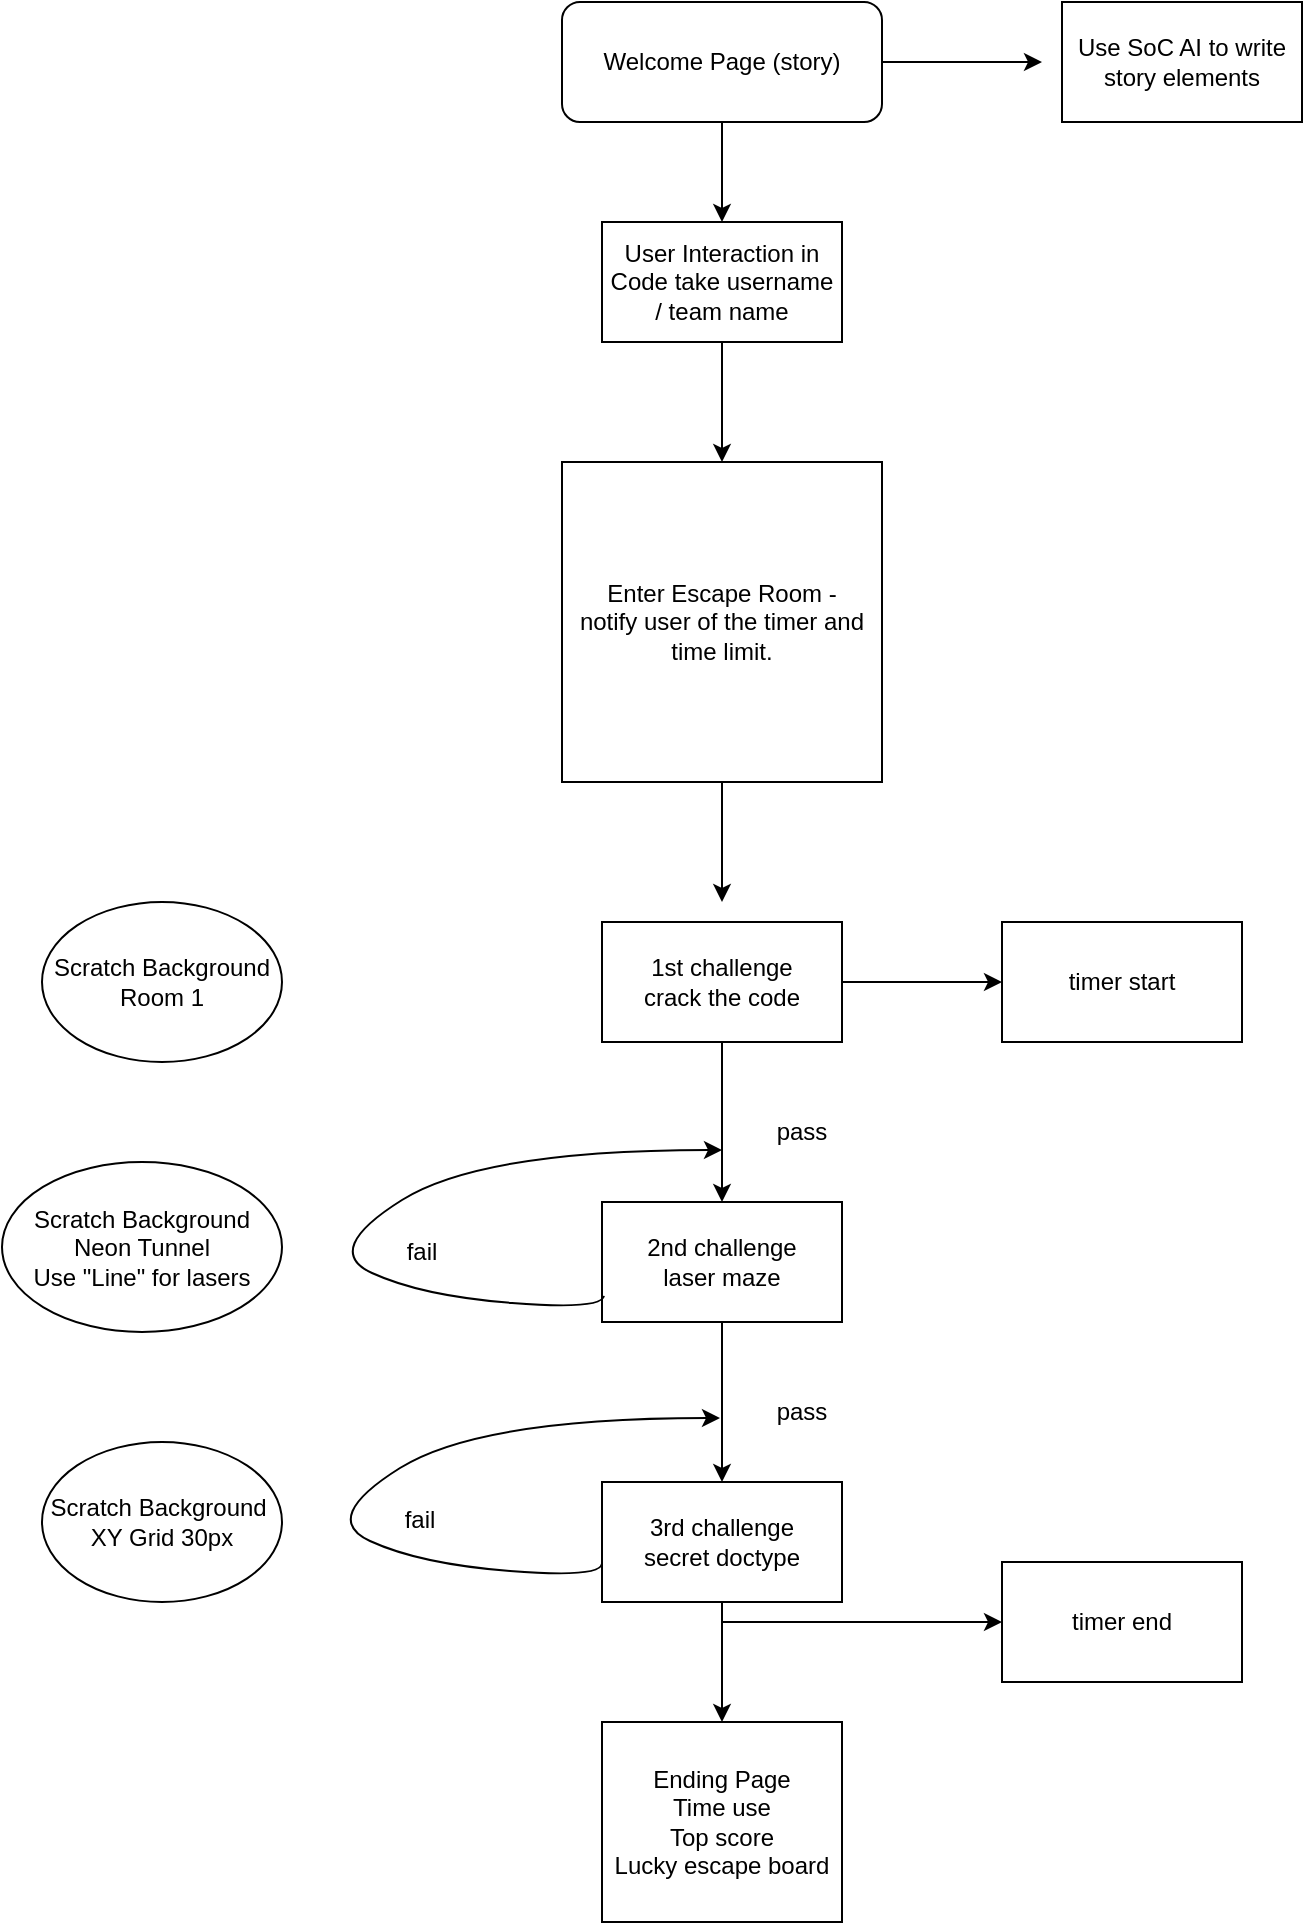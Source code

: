 <mxfile>
    <diagram id="Rp4Rxmx_MzUc687R3mNf" name="Page-1">
        <mxGraphModel dx="892" dy="898" grid="1" gridSize="10" guides="1" tooltips="1" connect="1" arrows="1" fold="1" page="1" pageScale="1" pageWidth="1654" pageHeight="2336" math="0" shadow="0">
            <root>
                <mxCell id="0"/>
                <mxCell id="1" parent="0"/>
                <mxCell id="KUqlONn5a7NhM2SFhhXj-9" style="edgeStyle=none;html=1;" edge="1" parent="1" source="KUqlONn5a7NhM2SFhhXj-3">
                    <mxGeometry relative="1" as="geometry">
                        <mxPoint x="760" y="510" as="targetPoint"/>
                    </mxGeometry>
                </mxCell>
                <mxCell id="KUqlONn5a7NhM2SFhhXj-3" value="Enter Escape Room -&lt;br&gt;notify user of the timer and time limit." style="whiteSpace=wrap;html=1;aspect=fixed;" vertex="1" parent="1">
                    <mxGeometry x="680" y="290" width="160" height="160" as="geometry"/>
                </mxCell>
                <mxCell id="vvOdUtiZGzjjeDkIPJiL-4" style="edgeStyle=none;html=1;exitX=0.5;exitY=1;exitDx=0;exitDy=0;entryX=0.5;entryY=0;entryDx=0;entryDy=0;" edge="1" parent="1" source="vvOdUtiZGzjjeDkIPJiL-2" target="KUqlONn5a7NhM2SFhhXj-4">
                    <mxGeometry relative="1" as="geometry"/>
                </mxCell>
                <mxCell id="KUqlONn5a7NhM2SFhhXj-6" style="edgeStyle=none;html=1;" edge="1" parent="1" source="vvOdUtiZGzjjeDkIPJiL-2">
                    <mxGeometry relative="1" as="geometry">
                        <mxPoint x="920" y="90" as="targetPoint"/>
                    </mxGeometry>
                </mxCell>
                <mxCell id="vvOdUtiZGzjjeDkIPJiL-2" value="Welcome Page (story)" style="rounded=1;whiteSpace=wrap;html=1;" vertex="1" parent="1">
                    <mxGeometry x="680" y="60" width="160" height="60" as="geometry"/>
                </mxCell>
                <mxCell id="vvOdUtiZGzjjeDkIPJiL-5" style="edgeStyle=none;html=1;exitX=0.5;exitY=1;exitDx=0;exitDy=0;entryX=0.5;entryY=0;entryDx=0;entryDy=0;" edge="1" parent="1" source="KUqlONn5a7NhM2SFhhXj-4" target="KUqlONn5a7NhM2SFhhXj-3">
                    <mxGeometry relative="1" as="geometry"/>
                </mxCell>
                <mxCell id="KUqlONn5a7NhM2SFhhXj-4" value="User Interaction in Code take username / team name" style="rounded=0;whiteSpace=wrap;html=1;" vertex="1" parent="1">
                    <mxGeometry x="700" y="170" width="120" height="60" as="geometry"/>
                </mxCell>
                <mxCell id="KUqlONn5a7NhM2SFhhXj-5" value="Use SoC AI to write story elements" style="rounded=0;whiteSpace=wrap;html=1;" vertex="1" parent="1">
                    <mxGeometry x="930" y="60" width="120" height="60" as="geometry"/>
                </mxCell>
                <mxCell id="vvOdUtiZGzjjeDkIPJiL-6" value="2nd challenge&lt;br&gt;laser maze" style="rounded=0;whiteSpace=wrap;html=1;" vertex="1" parent="1">
                    <mxGeometry x="700" y="660" width="120" height="60" as="geometry"/>
                </mxCell>
                <mxCell id="vvOdUtiZGzjjeDkIPJiL-13" style="edgeStyle=none;html=1;exitX=0.5;exitY=1;exitDx=0;exitDy=0;entryX=0.5;entryY=0;entryDx=0;entryDy=0;" edge="1" parent="1" source="vvOdUtiZGzjjeDkIPJiL-7" target="vvOdUtiZGzjjeDkIPJiL-6">
                    <mxGeometry relative="1" as="geometry"/>
                </mxCell>
                <mxCell id="vvOdUtiZGzjjeDkIPJiL-32" style="edgeStyle=none;html=1;exitX=1;exitY=0.5;exitDx=0;exitDy=0;entryX=0;entryY=0.5;entryDx=0;entryDy=0;" edge="1" parent="1" source="vvOdUtiZGzjjeDkIPJiL-7" target="vvOdUtiZGzjjeDkIPJiL-31">
                    <mxGeometry relative="1" as="geometry"/>
                </mxCell>
                <mxCell id="vvOdUtiZGzjjeDkIPJiL-7" value="1st challenge&lt;br&gt;crack the code" style="rounded=0;whiteSpace=wrap;html=1;" vertex="1" parent="1">
                    <mxGeometry x="700" y="520" width="120" height="60" as="geometry"/>
                </mxCell>
                <mxCell id="vvOdUtiZGzjjeDkIPJiL-34" style="edgeStyle=none;html=1;exitX=0.5;exitY=1;exitDx=0;exitDy=0;entryX=0.5;entryY=0;entryDx=0;entryDy=0;" edge="1" parent="1" source="vvOdUtiZGzjjeDkIPJiL-8" target="vvOdUtiZGzjjeDkIPJiL-21">
                    <mxGeometry relative="1" as="geometry"/>
                </mxCell>
                <mxCell id="vvOdUtiZGzjjeDkIPJiL-8" value="3rd challenge&lt;br&gt;secret doctype" style="rounded=0;whiteSpace=wrap;html=1;" vertex="1" parent="1">
                    <mxGeometry x="700" y="800" width="120" height="60" as="geometry"/>
                </mxCell>
                <mxCell id="vvOdUtiZGzjjeDkIPJiL-14" value="pass" style="text;html=1;strokeColor=none;fillColor=none;align=center;verticalAlign=middle;whiteSpace=wrap;rounded=0;" vertex="1" parent="1">
                    <mxGeometry x="770" y="610" width="60" height="30" as="geometry"/>
                </mxCell>
                <mxCell id="vvOdUtiZGzjjeDkIPJiL-15" style="edgeStyle=none;html=1;exitX=0.5;exitY=1;exitDx=0;exitDy=0;entryX=0.5;entryY=0;entryDx=0;entryDy=0;" edge="1" parent="1">
                    <mxGeometry relative="1" as="geometry">
                        <mxPoint x="760" y="720" as="sourcePoint"/>
                        <mxPoint x="760" y="800" as="targetPoint"/>
                    </mxGeometry>
                </mxCell>
                <mxCell id="vvOdUtiZGzjjeDkIPJiL-16" value="pass" style="text;html=1;strokeColor=none;fillColor=none;align=center;verticalAlign=middle;whiteSpace=wrap;rounded=0;" vertex="1" parent="1">
                    <mxGeometry x="770" y="750" width="60" height="30" as="geometry"/>
                </mxCell>
                <mxCell id="vvOdUtiZGzjjeDkIPJiL-27" value="" style="curved=1;endArrow=classic;html=1;exitX=0.008;exitY=0.883;exitDx=0;exitDy=0;exitPerimeter=0;" edge="1" parent="1">
                    <mxGeometry width="50" height="50" relative="1" as="geometry">
                        <mxPoint x="700.96" y="706.98" as="sourcePoint"/>
                        <mxPoint x="760" y="634" as="targetPoint"/>
                        <Array as="points">
                            <mxPoint x="700" y="714"/>
                            <mxPoint x="610" y="707"/>
                            <mxPoint x="560" y="684"/>
                            <mxPoint x="640" y="634"/>
                        </Array>
                    </mxGeometry>
                </mxCell>
                <mxCell id="vvOdUtiZGzjjeDkIPJiL-28" value="fail" style="text;html=1;strokeColor=none;fillColor=none;align=center;verticalAlign=middle;whiteSpace=wrap;rounded=0;" vertex="1" parent="1">
                    <mxGeometry x="580" y="670" width="60" height="30" as="geometry"/>
                </mxCell>
                <mxCell id="vvOdUtiZGzjjeDkIPJiL-30" value="fail" style="text;html=1;strokeColor=none;fillColor=none;align=center;verticalAlign=middle;whiteSpace=wrap;rounded=0;" vertex="1" parent="1">
                    <mxGeometry x="579" y="804" width="60" height="30" as="geometry"/>
                </mxCell>
                <mxCell id="vvOdUtiZGzjjeDkIPJiL-29" value="" style="curved=1;endArrow=classic;html=1;exitX=0.008;exitY=0.883;exitDx=0;exitDy=0;exitPerimeter=0;" edge="1" parent="1">
                    <mxGeometry width="50" height="50" relative="1" as="geometry">
                        <mxPoint x="699.96" y="840.98" as="sourcePoint"/>
                        <mxPoint x="759" y="768" as="targetPoint"/>
                        <Array as="points">
                            <mxPoint x="699" y="848"/>
                            <mxPoint x="609" y="841"/>
                            <mxPoint x="559" y="818"/>
                            <mxPoint x="639" y="768"/>
                        </Array>
                    </mxGeometry>
                </mxCell>
                <mxCell id="vvOdUtiZGzjjeDkIPJiL-21" value="Ending Page&lt;br&gt;Time use&lt;br&gt;Top score&lt;br&gt;Lucky escape board" style="rounded=0;whiteSpace=wrap;html=1;" vertex="1" parent="1">
                    <mxGeometry x="700" y="920" width="120" height="100" as="geometry"/>
                </mxCell>
                <mxCell id="vvOdUtiZGzjjeDkIPJiL-31" value="timer start" style="rounded=0;whiteSpace=wrap;html=1;" vertex="1" parent="1">
                    <mxGeometry x="900" y="520" width="120" height="60" as="geometry"/>
                </mxCell>
                <mxCell id="vvOdUtiZGzjjeDkIPJiL-33" value="timer end" style="rounded=0;whiteSpace=wrap;html=1;" vertex="1" parent="1">
                    <mxGeometry x="900" y="840" width="120" height="60" as="geometry"/>
                </mxCell>
                <mxCell id="vvOdUtiZGzjjeDkIPJiL-35" value="" style="endArrow=classic;html=1;entryX=0;entryY=0.5;entryDx=0;entryDy=0;" edge="1" parent="1" target="vvOdUtiZGzjjeDkIPJiL-33">
                    <mxGeometry width="50" height="50" relative="1" as="geometry">
                        <mxPoint x="760" y="870" as="sourcePoint"/>
                        <mxPoint x="810" y="740" as="targetPoint"/>
                    </mxGeometry>
                </mxCell>
                <mxCell id="KUqlONn5a7NhM2SFhhXj-16" value="Scratch Background Room 1" style="ellipse;whiteSpace=wrap;html=1;" vertex="1" parent="1">
                    <mxGeometry x="420" y="510" width="120" height="80" as="geometry"/>
                </mxCell>
                <mxCell id="YLwepoLtWd2NDPpLxQiu-5" value="Scratch Background&lt;br&gt;Neon Tunnel&lt;br&gt;Use &quot;Line&quot; for lasers" style="ellipse;whiteSpace=wrap;html=1;" vertex="1" parent="1">
                    <mxGeometry x="400" y="640" width="140" height="85" as="geometry"/>
                </mxCell>
                <mxCell id="YLwepoLtWd2NDPpLxQiu-6" value="Scratch Background&amp;nbsp;&lt;br&gt;XY Grid 30px" style="ellipse;whiteSpace=wrap;html=1;" vertex="1" parent="1">
                    <mxGeometry x="420" y="780" width="120" height="80" as="geometry"/>
                </mxCell>
            </root>
        </mxGraphModel>
    </diagram>
</mxfile>